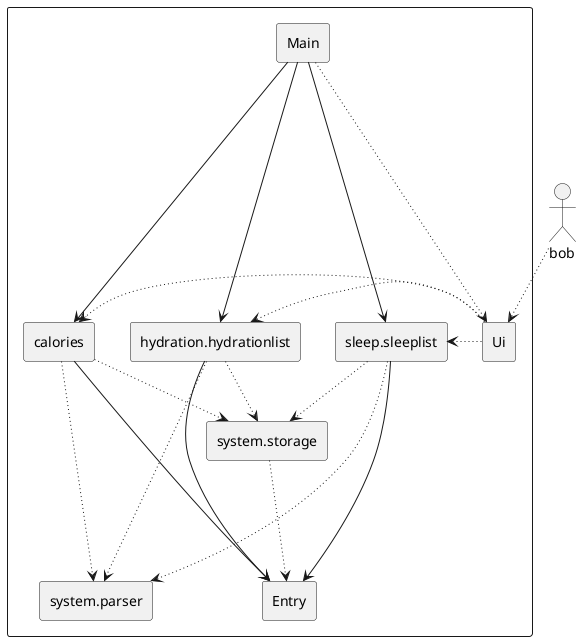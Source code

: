 @startuml


actor bob
rectangle {
    rectangle Ui
    rectangle Main
    rectangle calories
    rectangle system.parser
    rectangle hydration.hydrationlist
    rectangle sleep.sleeplist
    rectangle system.storage
    rectangle Entry
}

bob --[dotted]> Ui
Main -[dotted]> Ui
Main ----> sleep.sleeplist
Main ----> hydration.hydrationlist
Main ----> calories

Ui -[dotted]> calories
Ui -[dotted]> hydration.hydrationlist
Ui -[dotted]> sleep.sleeplist

calories -[dotted]---> system.parser
calories ----> Entry
calories --[dotted]> system.storage

hydration.hydrationlist ---[dotted]-> system.parser
hydration.hydrationlist -> Entry
hydration.hydrationlist --[dotted]> system.storage

sleep.sleeplist --[dotted]--> system.parser
sleep.sleeplist -> Entry
sleep.sleeplist --[dotted]> system.storage

system.storage -[dotted]-> Entry

hide circle

@enduml
